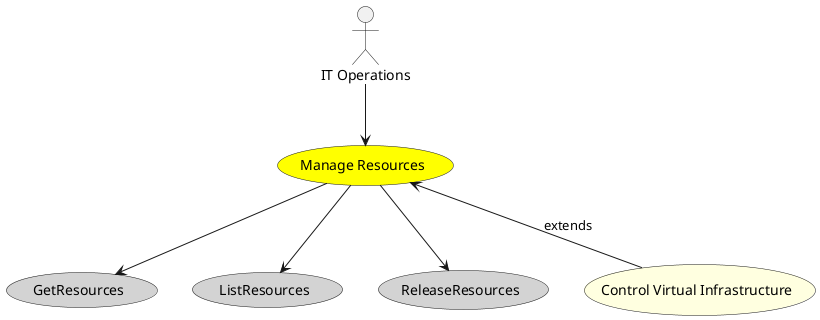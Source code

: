 @startuml


usecase "Manage Resources" as ManageResources #yellow

Actor "IT Operations" as ITOperations

ITOperations --> ManageResources



usecase "GetResources" as GetResources #lightgrey

ManageResources --> GetResources

usecase "ListResources" as ListResources #lightgrey

ManageResources --> ListResources

usecase "ReleaseResources" as ReleaseResources #lightgrey

ManageResources --> ReleaseResources



usecase "Control Virtual Infrastructure" as ControlVirtualInfrastructure #lightyellow

ManageResources <-- ControlVirtualInfrastructure : extends







@enduml
